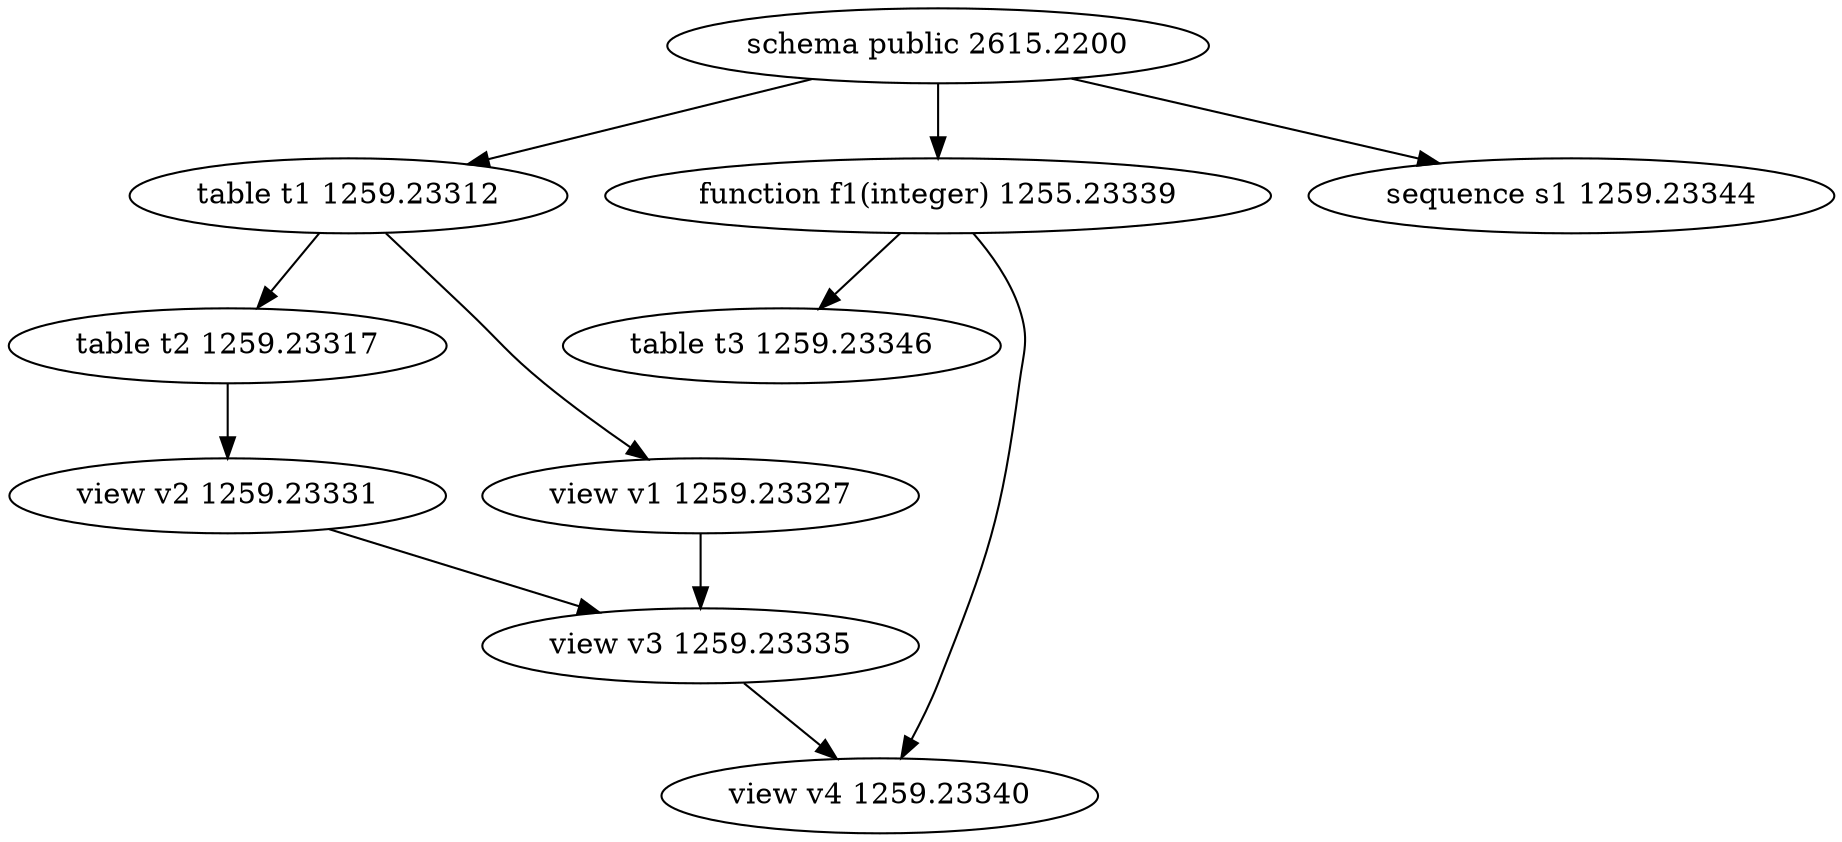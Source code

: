 digraph pg_depend {
    "schema public 2615.2200" -> "table t1 1259.23312"
    "schema public 2615.2200" -> "function f1(integer) 1255.23339"
    "schema public 2615.2200" -> "sequence s1 1259.23344"

    "table t1 1259.23312" -> "table t2 1259.23317"
    "function f1(integer) 1255.23339" -> "table t3 1259.23346"

    "table t1 1259.23312" -> "view v1 1259.23327"
    "table t2 1259.23317" -> "view v2 1259.23331"

    "view v1 1259.23327" -> "view v3 1259.23335"
    "view v2 1259.23331" -> "view v3 1259.23335"

    "view v3 1259.23335" -> "view v4 1259.23340"
    "function f1(integer) 1255.23339" -> "view v4 1259.23340"
}
